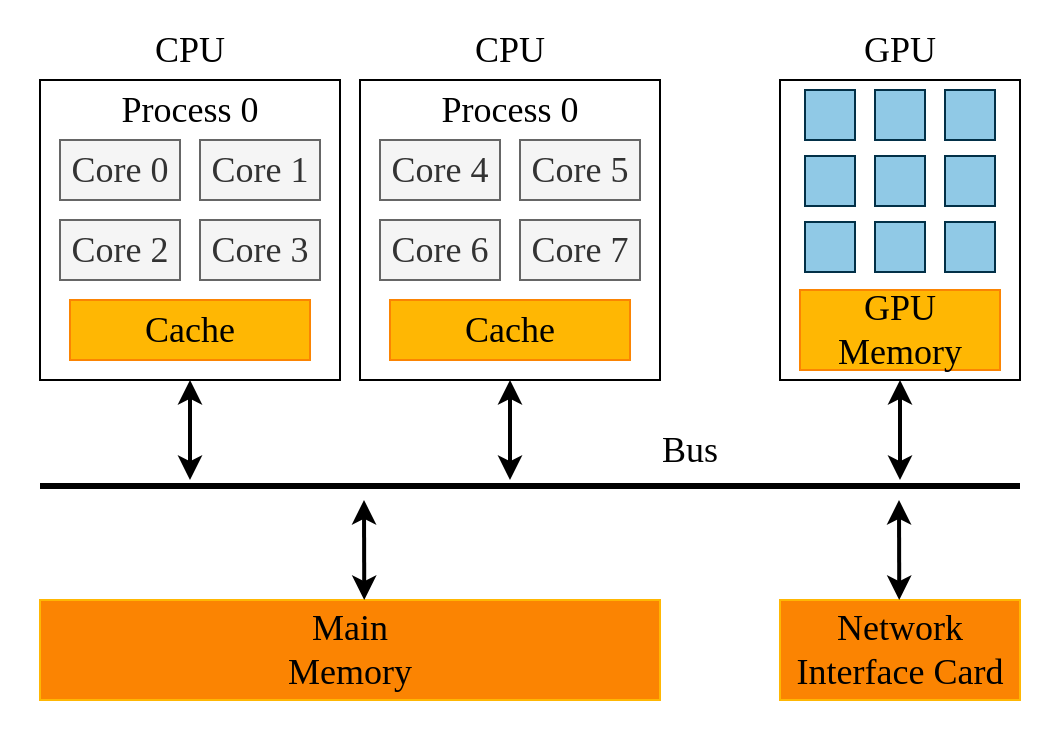 <mxfile version="22.1.11" type="device">
  <diagram id="sm0YzyPWghP9DwHgtNv-" name="第 1 页">
    <mxGraphModel dx="954" dy="617" grid="1" gridSize="10" guides="1" tooltips="1" connect="1" arrows="1" fold="1" page="1" pageScale="1" pageWidth="827" pageHeight="1169" math="0" shadow="0">
      <root>
        <mxCell id="0" />
        <mxCell id="1" parent="0" />
        <mxCell id="8E4NnpRVdExmRa3Di7wW-1" value="" style="rounded=0;whiteSpace=wrap;html=1;strokeColor=none;fillColor=none;" vertex="1" parent="1">
          <mxGeometry x="130" y="120" width="530" height="370" as="geometry" />
        </mxCell>
        <mxCell id="5cFv27WomusTx21CuXZw-1" value="" style="rounded=0;whiteSpace=wrap;html=1;fillColor=none;fontFamily=Times New Roman;" parent="1" vertex="1">
          <mxGeometry x="150" y="160" width="150" height="150" as="geometry" />
        </mxCell>
        <mxCell id="5cFv27WomusTx21CuXZw-2" value="Process 0" style="text;html=1;strokeColor=none;fillColor=none;align=center;verticalAlign=middle;whiteSpace=wrap;rounded=0;fontSize=18;fontFamily=Times New Roman;" parent="1" vertex="1">
          <mxGeometry x="180" y="160" width="90" height="30" as="geometry" />
        </mxCell>
        <mxCell id="5cFv27WomusTx21CuXZw-7" value="Core 0" style="rounded=0;whiteSpace=wrap;html=1;fontSize=18;fillColor=#f5f5f5;strokeColor=#666666;fontColor=#333333;fontFamily=Times New Roman;" parent="1" vertex="1">
          <mxGeometry x="160" y="190" width="60" height="30" as="geometry" />
        </mxCell>
        <mxCell id="5cFv27WomusTx21CuXZw-8" value="Core 1" style="rounded=0;whiteSpace=wrap;html=1;fontSize=18;fillColor=#f5f5f5;strokeColor=#666666;fontColor=#333333;fontFamily=Times New Roman;" parent="1" vertex="1">
          <mxGeometry x="230" y="190" width="60" height="30" as="geometry" />
        </mxCell>
        <mxCell id="5cFv27WomusTx21CuXZw-9" value="Core 2" style="rounded=0;whiteSpace=wrap;html=1;fontSize=18;fillColor=#f5f5f5;strokeColor=#666666;fontColor=#333333;fontFamily=Times New Roman;" parent="1" vertex="1">
          <mxGeometry x="160" y="230" width="60" height="30" as="geometry" />
        </mxCell>
        <mxCell id="5cFv27WomusTx21CuXZw-10" value="Core 3" style="rounded=0;whiteSpace=wrap;html=1;fontSize=18;fillColor=#f5f5f5;strokeColor=#666666;fontColor=#333333;fontFamily=Times New Roman;" parent="1" vertex="1">
          <mxGeometry x="230" y="230" width="60" height="30" as="geometry" />
        </mxCell>
        <mxCell id="5cFv27WomusTx21CuXZw-11" value="" style="rounded=0;whiteSpace=wrap;html=1;fillColor=none;fontFamily=Times New Roman;" parent="1" vertex="1">
          <mxGeometry x="310" y="160" width="150" height="150" as="geometry" />
        </mxCell>
        <mxCell id="5cFv27WomusTx21CuXZw-12" value="Process 0" style="text;html=1;strokeColor=none;fillColor=none;align=center;verticalAlign=middle;whiteSpace=wrap;rounded=0;fontSize=18;fontFamily=Times New Roman;" parent="1" vertex="1">
          <mxGeometry x="340" y="160" width="90" height="30" as="geometry" />
        </mxCell>
        <mxCell id="5cFv27WomusTx21CuXZw-13" value="Core 4" style="rounded=0;whiteSpace=wrap;html=1;fontSize=18;fillColor=#f5f5f5;strokeColor=#666666;fontColor=#333333;fontFamily=Times New Roman;" parent="1" vertex="1">
          <mxGeometry x="320" y="190" width="60" height="30" as="geometry" />
        </mxCell>
        <mxCell id="5cFv27WomusTx21CuXZw-14" value="Core 5" style="rounded=0;whiteSpace=wrap;html=1;fontSize=18;fillColor=#f5f5f5;strokeColor=#666666;fontColor=#333333;fontFamily=Times New Roman;" parent="1" vertex="1">
          <mxGeometry x="390" y="190" width="60" height="30" as="geometry" />
        </mxCell>
        <mxCell id="5cFv27WomusTx21CuXZw-15" value="Core 6" style="rounded=0;whiteSpace=wrap;html=1;fontSize=18;fillColor=#f5f5f5;strokeColor=#666666;fontColor=#333333;fontFamily=Times New Roman;" parent="1" vertex="1">
          <mxGeometry x="320" y="230" width="60" height="30" as="geometry" />
        </mxCell>
        <mxCell id="5cFv27WomusTx21CuXZw-16" value="Core 7" style="rounded=0;whiteSpace=wrap;html=1;fontSize=18;fillColor=#f5f5f5;strokeColor=#666666;fontColor=#333333;fontFamily=Times New Roman;" parent="1" vertex="1">
          <mxGeometry x="390" y="230" width="60" height="30" as="geometry" />
        </mxCell>
        <mxCell id="5cFv27WomusTx21CuXZw-19" value="Cache" style="rounded=0;whiteSpace=wrap;html=1;fontSize=18;fillColor=#FFB703;strokeColor=#FB8402;fontFamily=Times New Roman;" parent="1" vertex="1">
          <mxGeometry x="165" y="270" width="120" height="30" as="geometry" />
        </mxCell>
        <mxCell id="5cFv27WomusTx21CuXZw-20" value="Cache" style="rounded=0;whiteSpace=wrap;html=1;fontSize=18;fillColor=#FFB703;strokeColor=#FB8402;fontFamily=Times New Roman;" parent="1" vertex="1">
          <mxGeometry x="325" y="270" width="120" height="30" as="geometry" />
        </mxCell>
        <mxCell id="5cFv27WomusTx21CuXZw-24" value="" style="endArrow=none;html=1;rounded=0;fontSize=18;strokeWidth=3;fontFamily=Times New Roman;" parent="1" edge="1">
          <mxGeometry width="50" height="50" relative="1" as="geometry">
            <mxPoint x="150" y="363" as="sourcePoint" />
            <mxPoint x="640" y="363" as="targetPoint" />
          </mxGeometry>
        </mxCell>
        <mxCell id="5cFv27WomusTx21CuXZw-25" value="" style="endArrow=classic;startArrow=classic;html=1;rounded=0;strokeWidth=2;fontSize=18;entryX=0.5;entryY=1;entryDx=0;entryDy=0;fontFamily=Times New Roman;" parent="1" target="5cFv27WomusTx21CuXZw-1" edge="1">
          <mxGeometry width="50" height="50" relative="1" as="geometry">
            <mxPoint x="225" y="360" as="sourcePoint" />
            <mxPoint x="150" y="450" as="targetPoint" />
          </mxGeometry>
        </mxCell>
        <mxCell id="5cFv27WomusTx21CuXZw-26" value="" style="endArrow=classic;startArrow=classic;html=1;rounded=0;strokeWidth=2;fontSize=18;entryX=0.5;entryY=1;entryDx=0;entryDy=0;fontFamily=Times New Roman;" parent="1" target="5cFv27WomusTx21CuXZw-11" edge="1">
          <mxGeometry width="50" height="50" relative="1" as="geometry">
            <mxPoint x="385" y="360" as="sourcePoint" />
            <mxPoint x="235" y="320" as="targetPoint" />
          </mxGeometry>
        </mxCell>
        <mxCell id="5cFv27WomusTx21CuXZw-27" value="Main &lt;br&gt;Memory" style="rounded=0;whiteSpace=wrap;html=1;fontSize=18;fillColor=#FB8402;strokeColor=#FFB703;fontFamily=Times New Roman;" parent="1" vertex="1">
          <mxGeometry x="150" y="420" width="310" height="50" as="geometry" />
        </mxCell>
        <mxCell id="5cFv27WomusTx21CuXZw-28" value="Bus" style="text;html=1;strokeColor=none;fillColor=none;align=center;verticalAlign=middle;whiteSpace=wrap;rounded=0;fontSize=18;fontFamily=Times New Roman;" parent="1" vertex="1">
          <mxGeometry x="445" y="330" width="60" height="30" as="geometry" />
        </mxCell>
        <mxCell id="5cFv27WomusTx21CuXZw-29" value="" style="rounded=0;whiteSpace=wrap;html=1;fontSize=18;fontFamily=Times New Roman;" parent="1" vertex="1">
          <mxGeometry x="520" y="160" width="120" height="150" as="geometry" />
        </mxCell>
        <mxCell id="5cFv27WomusTx21CuXZw-30" value="&lt;font&gt;CPU&lt;/font&gt;" style="text;html=1;strokeColor=none;fillColor=none;align=center;verticalAlign=middle;whiteSpace=wrap;rounded=0;fontSize=18;fontFamily=Times New Roman;" parent="1" vertex="1">
          <mxGeometry x="195" y="130" width="60" height="30" as="geometry" />
        </mxCell>
        <mxCell id="5cFv27WomusTx21CuXZw-31" value="&lt;font&gt;CPU&lt;/font&gt;" style="text;html=1;strokeColor=none;fillColor=none;align=center;verticalAlign=middle;whiteSpace=wrap;rounded=0;fontSize=18;fontFamily=Times New Roman;" parent="1" vertex="1">
          <mxGeometry x="355" y="130" width="60" height="30" as="geometry" />
        </mxCell>
        <mxCell id="5cFv27WomusTx21CuXZw-32" value="&lt;font&gt;GPU&lt;/font&gt;" style="text;html=1;strokeColor=none;fillColor=none;align=center;verticalAlign=middle;whiteSpace=wrap;rounded=0;fontSize=18;fontFamily=Times New Roman;" parent="1" vertex="1">
          <mxGeometry x="550" y="130" width="60" height="30" as="geometry" />
        </mxCell>
        <mxCell id="5cFv27WomusTx21CuXZw-33" value="" style="whiteSpace=wrap;html=1;aspect=fixed;fontSize=18;fillColor=#90C9E6;strokeColor=#023047;fontFamily=Times New Roman;" parent="1" vertex="1">
          <mxGeometry x="567.5" y="165" width="25" height="25" as="geometry" />
        </mxCell>
        <mxCell id="5cFv27WomusTx21CuXZw-34" value="" style="whiteSpace=wrap;html=1;aspect=fixed;fontSize=18;fillColor=#90C9E6;strokeColor=#023047;fontFamily=Times New Roman;" parent="1" vertex="1">
          <mxGeometry x="532.5" y="165" width="25" height="25" as="geometry" />
        </mxCell>
        <mxCell id="5cFv27WomusTx21CuXZw-35" value="" style="whiteSpace=wrap;html=1;aspect=fixed;fontSize=18;fillColor=#90C9E6;strokeColor=#023047;fontFamily=Times New Roman;" parent="1" vertex="1">
          <mxGeometry x="602.5" y="165" width="25" height="25" as="geometry" />
        </mxCell>
        <mxCell id="5cFv27WomusTx21CuXZw-36" value="" style="whiteSpace=wrap;html=1;aspect=fixed;fontSize=18;fillColor=#90C9E6;strokeColor=#023047;fontFamily=Times New Roman;" parent="1" vertex="1">
          <mxGeometry x="567.5" y="198" width="25" height="25" as="geometry" />
        </mxCell>
        <mxCell id="5cFv27WomusTx21CuXZw-37" value="" style="whiteSpace=wrap;html=1;aspect=fixed;fontSize=18;fillColor=#90C9E6;strokeColor=#023047;fontFamily=Times New Roman;" parent="1" vertex="1">
          <mxGeometry x="532.5" y="198" width="25" height="25" as="geometry" />
        </mxCell>
        <mxCell id="5cFv27WomusTx21CuXZw-38" value="" style="whiteSpace=wrap;html=1;aspect=fixed;fontSize=18;fillColor=#90C9E6;strokeColor=#023047;fontFamily=Times New Roman;" parent="1" vertex="1">
          <mxGeometry x="602.5" y="198" width="25" height="25" as="geometry" />
        </mxCell>
        <mxCell id="5cFv27WomusTx21CuXZw-39" value="" style="whiteSpace=wrap;html=1;aspect=fixed;fontSize=18;fillColor=#90C9E6;strokeColor=#023047;fontFamily=Times New Roman;" parent="1" vertex="1">
          <mxGeometry x="567.5" y="231" width="25" height="25" as="geometry" />
        </mxCell>
        <mxCell id="5cFv27WomusTx21CuXZw-40" value="" style="whiteSpace=wrap;html=1;aspect=fixed;fontSize=18;fillColor=#90C9E6;strokeColor=#023047;fontFamily=Times New Roman;" parent="1" vertex="1">
          <mxGeometry x="532.5" y="231" width="25" height="25" as="geometry" />
        </mxCell>
        <mxCell id="5cFv27WomusTx21CuXZw-41" value="" style="whiteSpace=wrap;html=1;aspect=fixed;fontSize=18;fillColor=#90C9E6;strokeColor=#023047;fontFamily=Times New Roman;" parent="1" vertex="1">
          <mxGeometry x="602.5" y="231" width="25" height="25" as="geometry" />
        </mxCell>
        <mxCell id="5cFv27WomusTx21CuXZw-45" value="GPU Memory" style="rounded=0;whiteSpace=wrap;html=1;fontSize=18;fillColor=#FFB703;strokeColor=#FB8402;fontFamily=Times New Roman;" parent="1" vertex="1">
          <mxGeometry x="530" y="265" width="100" height="40" as="geometry" />
        </mxCell>
        <mxCell id="5cFv27WomusTx21CuXZw-46" value="" style="endArrow=classic;startArrow=classic;html=1;rounded=0;strokeWidth=2;fontSize=18;entryX=0.5;entryY=1;entryDx=0;entryDy=0;fontFamily=Times New Roman;" parent="1" target="5cFv27WomusTx21CuXZw-29" edge="1">
          <mxGeometry width="50" height="50" relative="1" as="geometry">
            <mxPoint x="580" y="360" as="sourcePoint" />
            <mxPoint x="395" y="320" as="targetPoint" />
          </mxGeometry>
        </mxCell>
        <mxCell id="5cFv27WomusTx21CuXZw-47" value="" style="endArrow=classic;startArrow=classic;html=1;rounded=0;strokeWidth=2;fontSize=18;exitX=0.523;exitY=0;exitDx=0;exitDy=0;exitPerimeter=0;fontFamily=Times New Roman;" parent="1" source="5cFv27WomusTx21CuXZw-27" edge="1">
          <mxGeometry width="50" height="50" relative="1" as="geometry">
            <mxPoint x="305" y="380" as="sourcePoint" />
            <mxPoint x="312" y="370" as="targetPoint" />
          </mxGeometry>
        </mxCell>
        <mxCell id="5cFv27WomusTx21CuXZw-50" value="Network&lt;br&gt;Interface Card" style="rounded=0;whiteSpace=wrap;html=1;fontSize=18;fillColor=#FB8402;strokeColor=#FFB703;fontFamily=Times New Roman;" parent="1" vertex="1">
          <mxGeometry x="520" y="420" width="120" height="50" as="geometry" />
        </mxCell>
        <mxCell id="5cFv27WomusTx21CuXZw-51" value="" style="endArrow=classic;startArrow=classic;html=1;rounded=0;strokeWidth=2;fontSize=18;exitX=0.523;exitY=0;exitDx=0;exitDy=0;exitPerimeter=0;fontFamily=Times New Roman;" parent="1" edge="1">
          <mxGeometry x="0.59" y="-98" width="50" height="50" relative="1" as="geometry">
            <mxPoint x="579.63" y="420" as="sourcePoint" />
            <mxPoint x="579.5" y="370" as="targetPoint" />
            <mxPoint as="offset" />
          </mxGeometry>
        </mxCell>
      </root>
    </mxGraphModel>
  </diagram>
</mxfile>
